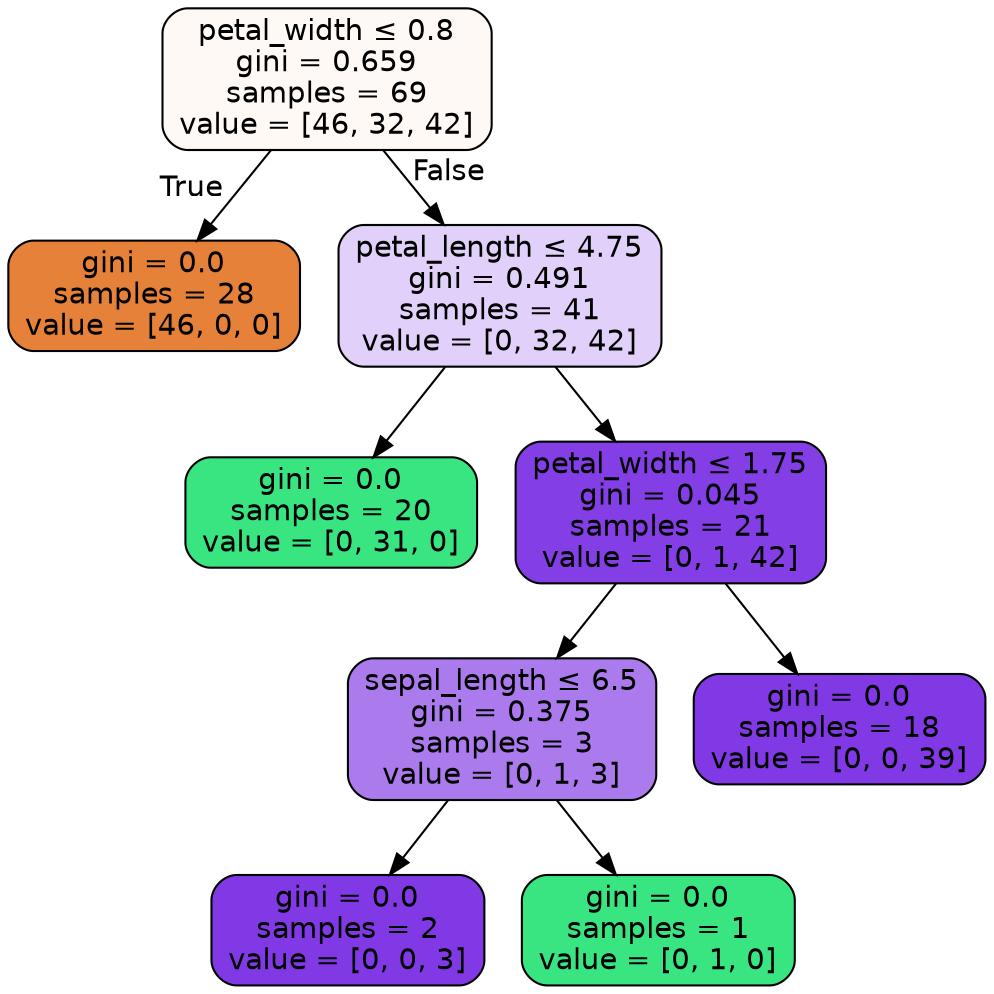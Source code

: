 digraph Tree {
node [shape=box, style="filled, rounded", color="black", fontname="helvetica"] ;
edge [fontname="helvetica"] ;
0 [label=<petal_width &le; 0.8<br/>gini = 0.659<br/>samples = 69<br/>value = [46, 32, 42]>, fillcolor="#fef9f5"] ;
1 [label=<gini = 0.0<br/>samples = 28<br/>value = [46, 0, 0]>, fillcolor="#e58139"] ;
0 -> 1 [labeldistance=2.5, labelangle=45, headlabel="True"] ;
2 [label=<petal_length &le; 4.75<br/>gini = 0.491<br/>samples = 41<br/>value = [0, 32, 42]>, fillcolor="#e1d0f9"] ;
0 -> 2 [labeldistance=2.5, labelangle=-45, headlabel="False"] ;
3 [label=<gini = 0.0<br/>samples = 20<br/>value = [0, 31, 0]>, fillcolor="#39e581"] ;
2 -> 3 ;
4 [label=<petal_width &le; 1.75<br/>gini = 0.045<br/>samples = 21<br/>value = [0, 1, 42]>, fillcolor="#843ee6"] ;
2 -> 4 ;
5 [label=<sepal_length &le; 6.5<br/>gini = 0.375<br/>samples = 3<br/>value = [0, 1, 3]>, fillcolor="#ab7bee"] ;
4 -> 5 ;
6 [label=<gini = 0.0<br/>samples = 2<br/>value = [0, 0, 3]>, fillcolor="#8139e5"] ;
5 -> 6 ;
7 [label=<gini = 0.0<br/>samples = 1<br/>value = [0, 1, 0]>, fillcolor="#39e581"] ;
5 -> 7 ;
8 [label=<gini = 0.0<br/>samples = 18<br/>value = [0, 0, 39]>, fillcolor="#8139e5"] ;
4 -> 8 ;
}